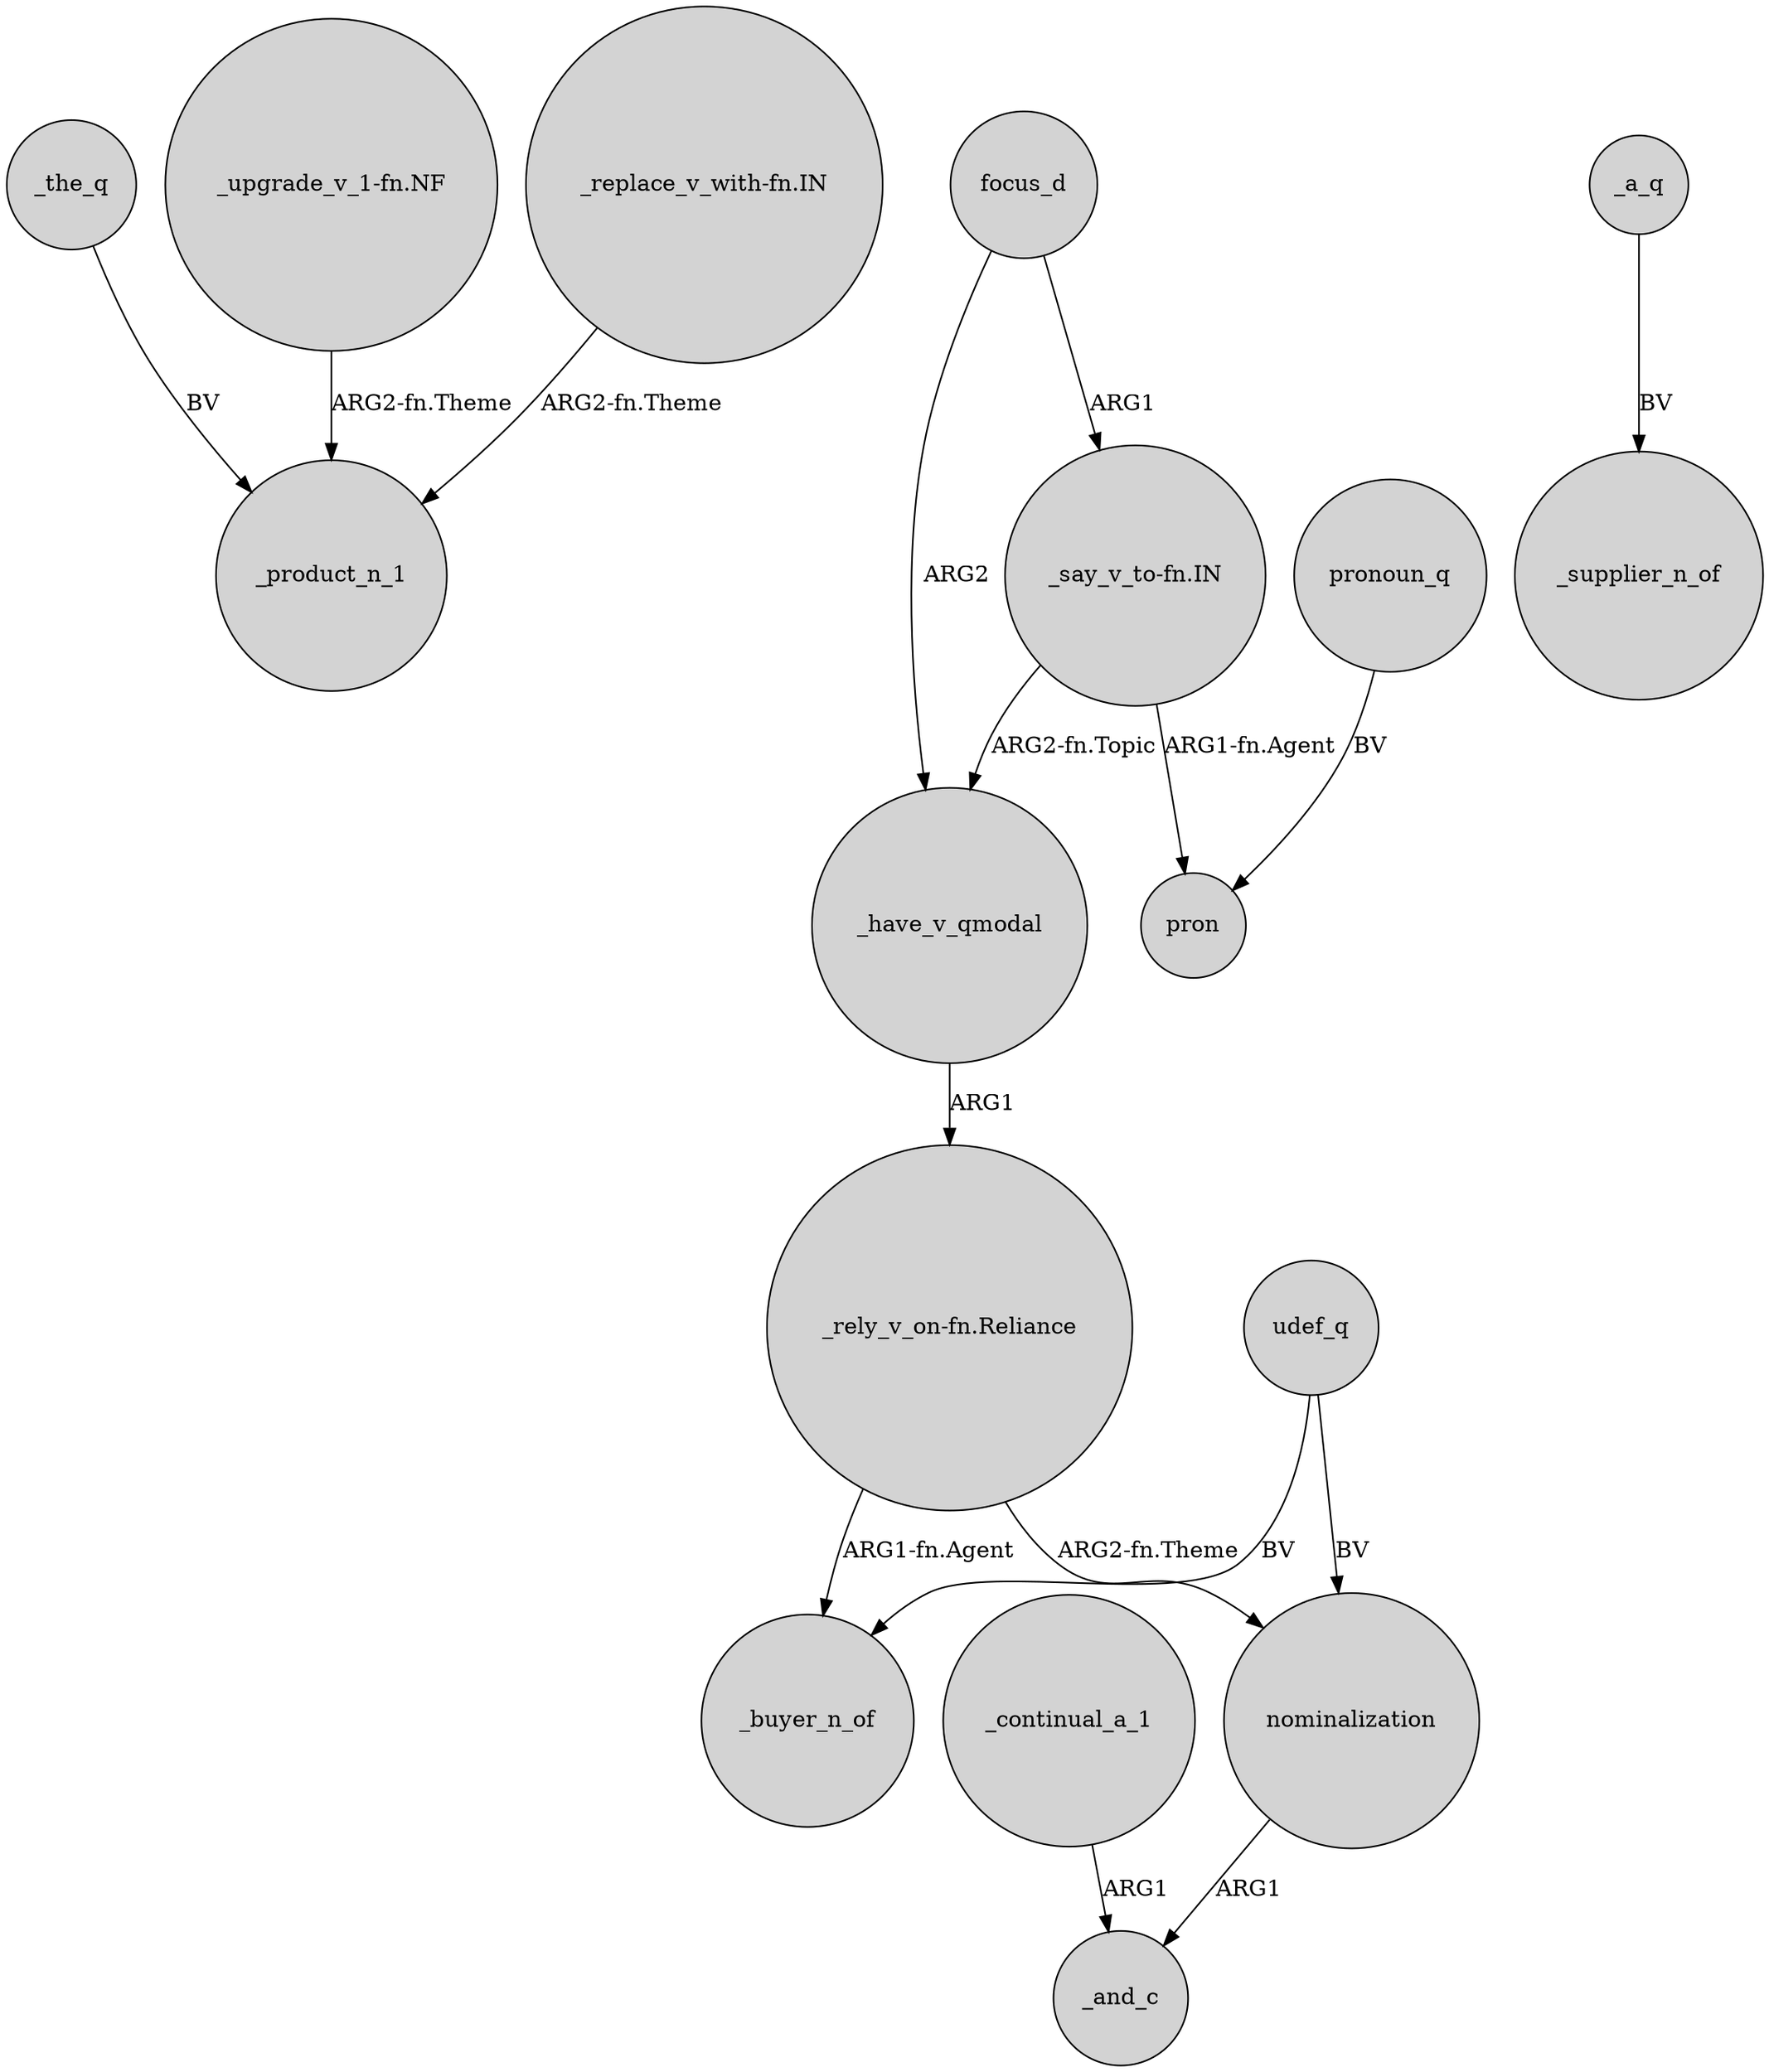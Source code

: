 digraph {
	node [shape=circle style=filled]
	_the_q -> _product_n_1 [label=BV]
	"_rely_v_on-fn.Reliance" -> nominalization [label="ARG2-fn.Theme"]
	"_upgrade_v_1-fn.NF" -> _product_n_1 [label="ARG2-fn.Theme"]
	"_say_v_to-fn.IN" -> _have_v_qmodal [label="ARG2-fn.Topic"]
	pronoun_q -> pron [label=BV]
	udef_q -> _buyer_n_of [label=BV]
	focus_d -> _have_v_qmodal [label=ARG2]
	"_rely_v_on-fn.Reliance" -> _buyer_n_of [label="ARG1-fn.Agent"]
	"_replace_v_with-fn.IN" -> _product_n_1 [label="ARG2-fn.Theme"]
	_a_q -> _supplier_n_of [label=BV]
	nominalization -> _and_c [label=ARG1]
	udef_q -> nominalization [label=BV]
	focus_d -> "_say_v_to-fn.IN" [label=ARG1]
	_have_v_qmodal -> "_rely_v_on-fn.Reliance" [label=ARG1]
	"_say_v_to-fn.IN" -> pron [label="ARG1-fn.Agent"]
	_continual_a_1 -> _and_c [label=ARG1]
}
